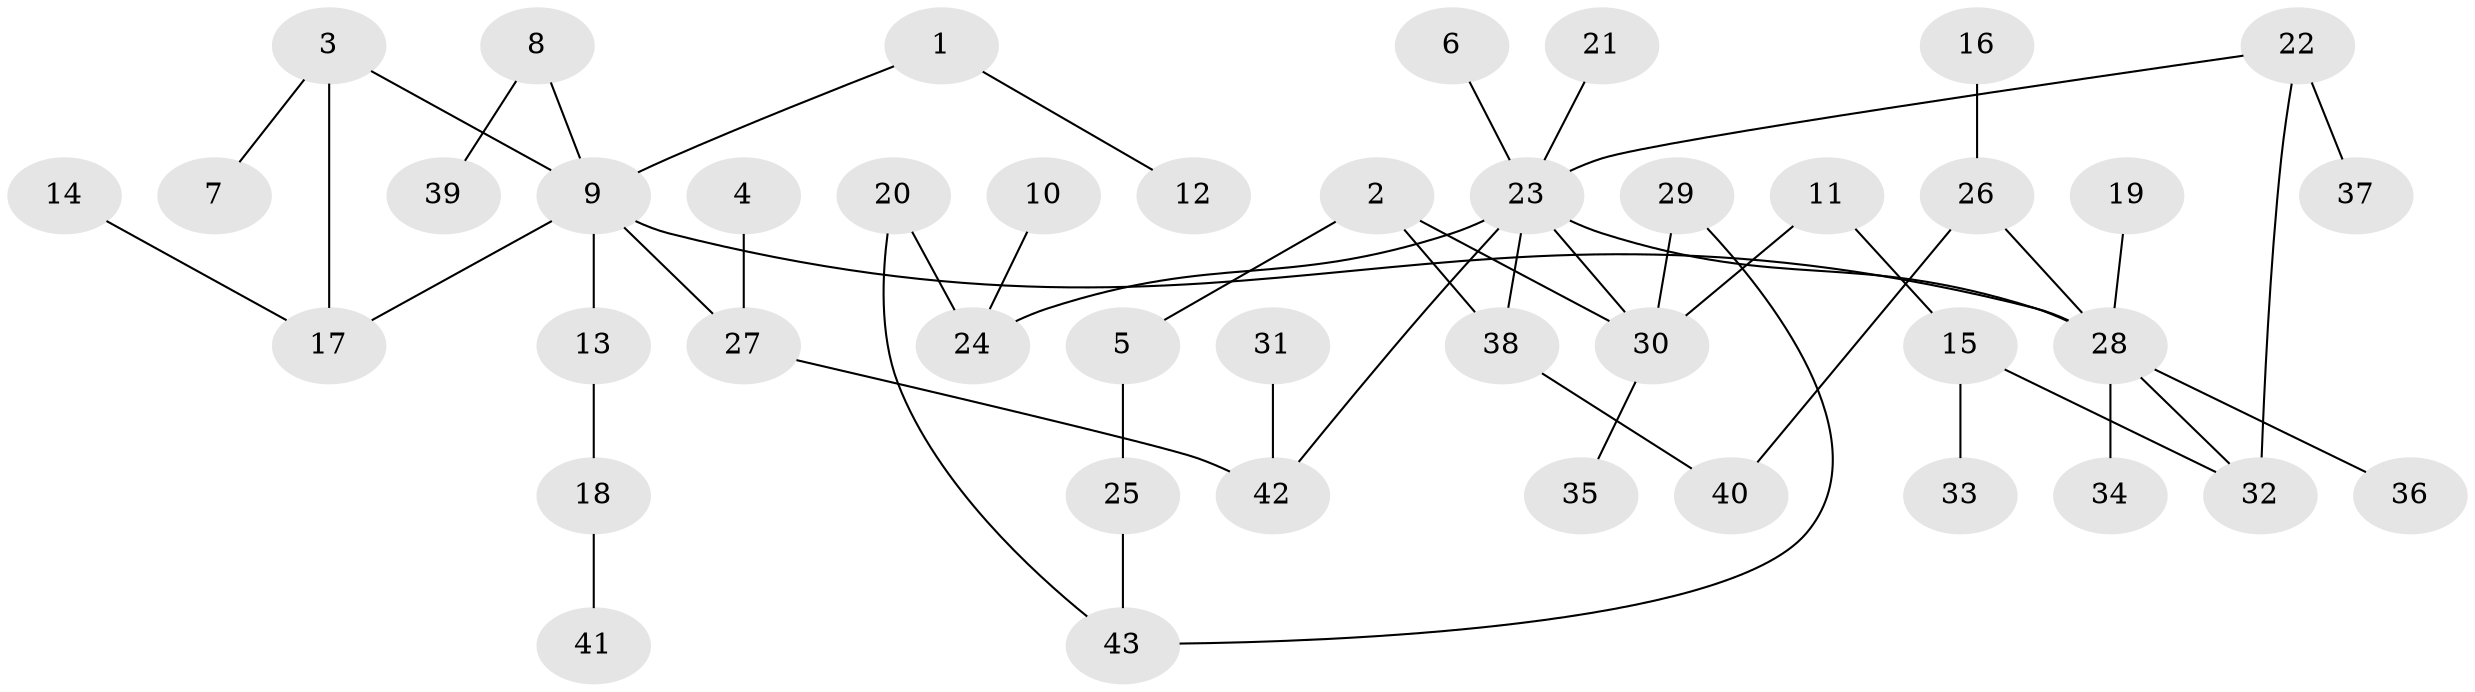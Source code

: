 // original degree distribution, {3: 0.1511627906976744, 6: 0.011627906976744186, 9: 0.011627906976744186, 7: 0.011627906976744186, 4: 0.09302325581395349, 2: 0.38372093023255816, 1: 0.32558139534883723, 5: 0.011627906976744186}
// Generated by graph-tools (version 1.1) at 2025/25/03/09/25 03:25:30]
// undirected, 43 vertices, 50 edges
graph export_dot {
graph [start="1"]
  node [color=gray90,style=filled];
  1;
  2;
  3;
  4;
  5;
  6;
  7;
  8;
  9;
  10;
  11;
  12;
  13;
  14;
  15;
  16;
  17;
  18;
  19;
  20;
  21;
  22;
  23;
  24;
  25;
  26;
  27;
  28;
  29;
  30;
  31;
  32;
  33;
  34;
  35;
  36;
  37;
  38;
  39;
  40;
  41;
  42;
  43;
  1 -- 9 [weight=1.0];
  1 -- 12 [weight=1.0];
  2 -- 5 [weight=1.0];
  2 -- 30 [weight=1.0];
  2 -- 38 [weight=1.0];
  3 -- 7 [weight=1.0];
  3 -- 9 [weight=1.0];
  3 -- 17 [weight=1.0];
  4 -- 27 [weight=1.0];
  5 -- 25 [weight=1.0];
  6 -- 23 [weight=1.0];
  8 -- 9 [weight=1.0];
  8 -- 39 [weight=1.0];
  9 -- 13 [weight=1.0];
  9 -- 17 [weight=1.0];
  9 -- 27 [weight=1.0];
  9 -- 28 [weight=1.0];
  10 -- 24 [weight=1.0];
  11 -- 15 [weight=1.0];
  11 -- 30 [weight=1.0];
  13 -- 18 [weight=1.0];
  14 -- 17 [weight=1.0];
  15 -- 32 [weight=1.0];
  15 -- 33 [weight=1.0];
  16 -- 26 [weight=2.0];
  18 -- 41 [weight=1.0];
  19 -- 28 [weight=1.0];
  20 -- 24 [weight=1.0];
  20 -- 43 [weight=1.0];
  21 -- 23 [weight=1.0];
  22 -- 23 [weight=1.0];
  22 -- 32 [weight=1.0];
  22 -- 37 [weight=2.0];
  23 -- 24 [weight=1.0];
  23 -- 28 [weight=1.0];
  23 -- 30 [weight=1.0];
  23 -- 38 [weight=1.0];
  23 -- 42 [weight=1.0];
  25 -- 43 [weight=1.0];
  26 -- 28 [weight=1.0];
  26 -- 40 [weight=1.0];
  27 -- 42 [weight=1.0];
  28 -- 32 [weight=1.0];
  28 -- 34 [weight=2.0];
  28 -- 36 [weight=1.0];
  29 -- 30 [weight=1.0];
  29 -- 43 [weight=1.0];
  30 -- 35 [weight=1.0];
  31 -- 42 [weight=1.0];
  38 -- 40 [weight=1.0];
}
